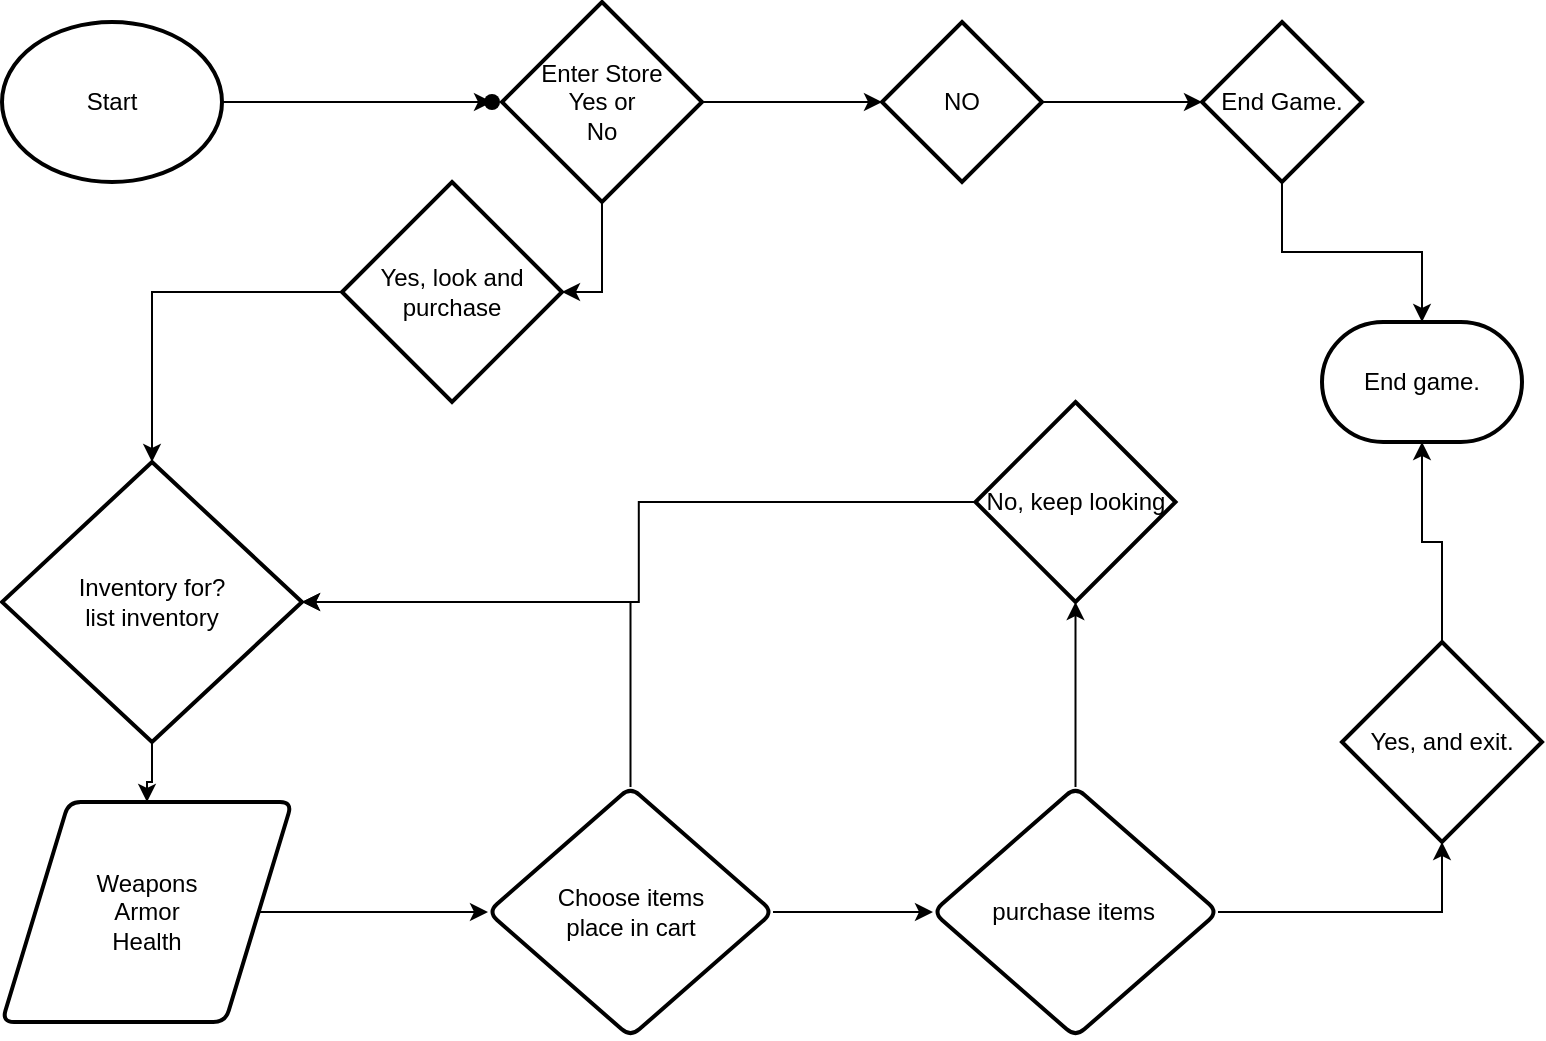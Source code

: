<mxfile version="20.3.0" type="device"><diagram id="2ltMT31cPiTfz06wl5LO" name="Page-1"><mxGraphModel dx="1221" dy="634" grid="0" gridSize="10" guides="1" tooltips="1" connect="1" arrows="1" fold="1" page="1" pageScale="1" pageWidth="850" pageHeight="1100" math="0" shadow="0"><root><mxCell id="0"/><mxCell id="1" parent="0"/><mxCell id="yVhV6YegRgQrJA9mdzdI-3" value="" style="edgeStyle=orthogonalEdgeStyle;rounded=0;orthogonalLoop=1;jettySize=auto;html=1;" edge="1" parent="1" source="yVhV6YegRgQrJA9mdzdI-1" target="yVhV6YegRgQrJA9mdzdI-2"><mxGeometry relative="1" as="geometry"/></mxCell><mxCell id="yVhV6YegRgQrJA9mdzdI-1" value="Start" style="strokeWidth=2;html=1;shape=mxgraph.flowchart.start_1;whiteSpace=wrap;" vertex="1" parent="1"><mxGeometry x="40" y="30" width="110" height="80" as="geometry"/></mxCell><mxCell id="yVhV6YegRgQrJA9mdzdI-2" value="" style="shape=waypoint;sketch=0;size=6;pointerEvents=1;points=[];fillColor=default;resizable=0;rotatable=0;perimeter=centerPerimeter;snapToPoint=1;strokeWidth=2;" vertex="1" parent="1"><mxGeometry x="265" y="50" width="40" height="40" as="geometry"/></mxCell><mxCell id="yVhV6YegRgQrJA9mdzdI-6" value="" style="edgeStyle=orthogonalEdgeStyle;rounded=0;orthogonalLoop=1;jettySize=auto;html=1;" edge="1" parent="1" source="yVhV6YegRgQrJA9mdzdI-4" target="yVhV6YegRgQrJA9mdzdI-5"><mxGeometry relative="1" as="geometry"/></mxCell><mxCell id="yVhV6YegRgQrJA9mdzdI-8" value="" style="edgeStyle=orthogonalEdgeStyle;rounded=0;orthogonalLoop=1;jettySize=auto;html=1;entryX=1;entryY=0.5;entryDx=0;entryDy=0;" edge="1" parent="1" source="yVhV6YegRgQrJA9mdzdI-4" target="yVhV6YegRgQrJA9mdzdI-7"><mxGeometry relative="1" as="geometry"><mxPoint x="340" y="160" as="targetPoint"/></mxGeometry></mxCell><mxCell id="yVhV6YegRgQrJA9mdzdI-4" value="Enter Store&lt;br&gt;Yes or&lt;br&gt;No" style="strokeWidth=2;html=1;shape=mxgraph.flowchart.decision;whiteSpace=wrap;" vertex="1" parent="1"><mxGeometry x="290" y="20" width="100" height="100" as="geometry"/></mxCell><mxCell id="yVhV6YegRgQrJA9mdzdI-10" value="" style="edgeStyle=orthogonalEdgeStyle;rounded=0;orthogonalLoop=1;jettySize=auto;html=1;" edge="1" parent="1" source="yVhV6YegRgQrJA9mdzdI-5" target="yVhV6YegRgQrJA9mdzdI-9"><mxGeometry relative="1" as="geometry"/></mxCell><mxCell id="yVhV6YegRgQrJA9mdzdI-5" value="NO" style="rhombus;whiteSpace=wrap;html=1;strokeWidth=2;" vertex="1" parent="1"><mxGeometry x="480" y="30" width="80" height="80" as="geometry"/></mxCell><mxCell id="yVhV6YegRgQrJA9mdzdI-12" value="" style="edgeStyle=orthogonalEdgeStyle;rounded=0;orthogonalLoop=1;jettySize=auto;html=1;" edge="1" parent="1" source="yVhV6YegRgQrJA9mdzdI-7" target="yVhV6YegRgQrJA9mdzdI-11"><mxGeometry relative="1" as="geometry"/></mxCell><mxCell id="yVhV6YegRgQrJA9mdzdI-7" value="Yes, look and purchase" style="rhombus;whiteSpace=wrap;html=1;strokeWidth=2;" vertex="1" parent="1"><mxGeometry x="210" y="110" width="110" height="110" as="geometry"/></mxCell><mxCell id="yVhV6YegRgQrJA9mdzdI-34" style="edgeStyle=orthogonalEdgeStyle;rounded=0;orthogonalLoop=1;jettySize=auto;html=1;entryX=0.5;entryY=0;entryDx=0;entryDy=0;entryPerimeter=0;" edge="1" parent="1" source="yVhV6YegRgQrJA9mdzdI-9" target="yVhV6YegRgQrJA9mdzdI-32"><mxGeometry relative="1" as="geometry"/></mxCell><mxCell id="yVhV6YegRgQrJA9mdzdI-9" value="End Game." style="rhombus;whiteSpace=wrap;html=1;strokeWidth=2;" vertex="1" parent="1"><mxGeometry x="640" y="30" width="80" height="80" as="geometry"/></mxCell><mxCell id="yVhV6YegRgQrJA9mdzdI-15" value="" style="edgeStyle=orthogonalEdgeStyle;rounded=0;orthogonalLoop=1;jettySize=auto;html=1;" edge="1" parent="1" source="yVhV6YegRgQrJA9mdzdI-11" target="yVhV6YegRgQrJA9mdzdI-13"><mxGeometry relative="1" as="geometry"/></mxCell><mxCell id="yVhV6YegRgQrJA9mdzdI-11" value="Inventory for?&lt;br&gt;list inventory" style="rhombus;whiteSpace=wrap;html=1;strokeWidth=2;" vertex="1" parent="1"><mxGeometry x="40" y="250" width="150" height="140" as="geometry"/></mxCell><mxCell id="yVhV6YegRgQrJA9mdzdI-17" value="" style="edgeStyle=orthogonalEdgeStyle;rounded=0;orthogonalLoop=1;jettySize=auto;html=1;" edge="1" parent="1" source="yVhV6YegRgQrJA9mdzdI-13" target="yVhV6YegRgQrJA9mdzdI-16"><mxGeometry relative="1" as="geometry"/></mxCell><mxCell id="yVhV6YegRgQrJA9mdzdI-13" value="Weapons&lt;br&gt;Armor&lt;br&gt;Health" style="shape=parallelogram;html=1;strokeWidth=2;perimeter=parallelogramPerimeter;whiteSpace=wrap;rounded=1;arcSize=12;size=0.23;" vertex="1" parent="1"><mxGeometry x="40" y="420" width="145" height="110" as="geometry"/></mxCell><mxCell id="yVhV6YegRgQrJA9mdzdI-24" style="edgeStyle=orthogonalEdgeStyle;rounded=0;orthogonalLoop=1;jettySize=auto;html=1;" edge="1" parent="1" source="yVhV6YegRgQrJA9mdzdI-16" target="yVhV6YegRgQrJA9mdzdI-11"><mxGeometry relative="1" as="geometry"><mxPoint x="220" y="320" as="targetPoint"/><Array as="points"><mxPoint x="354" y="320"/></Array></mxGeometry></mxCell><mxCell id="yVhV6YegRgQrJA9mdzdI-26" value="" style="edgeStyle=orthogonalEdgeStyle;rounded=0;orthogonalLoop=1;jettySize=auto;html=1;" edge="1" parent="1" source="yVhV6YegRgQrJA9mdzdI-16" target="yVhV6YegRgQrJA9mdzdI-25"><mxGeometry relative="1" as="geometry"/></mxCell><mxCell id="yVhV6YegRgQrJA9mdzdI-16" value="Choose items&lt;br&gt;place in cart" style="rhombus;whiteSpace=wrap;html=1;strokeWidth=2;rounded=1;arcSize=12;" vertex="1" parent="1"><mxGeometry x="283" y="412.5" width="142.5" height="125" as="geometry"/></mxCell><mxCell id="yVhV6YegRgQrJA9mdzdI-27" style="edgeStyle=orthogonalEdgeStyle;rounded=0;orthogonalLoop=1;jettySize=auto;html=1;" edge="1" parent="1" source="yVhV6YegRgQrJA9mdzdI-25"><mxGeometry relative="1" as="geometry"><mxPoint x="576.75" y="320" as="targetPoint"/></mxGeometry></mxCell><mxCell id="yVhV6YegRgQrJA9mdzdI-30" style="edgeStyle=orthogonalEdgeStyle;rounded=0;orthogonalLoop=1;jettySize=auto;html=1;entryX=0.5;entryY=1;entryDx=0;entryDy=0;entryPerimeter=0;" edge="1" parent="1" source="yVhV6YegRgQrJA9mdzdI-25" target="yVhV6YegRgQrJA9mdzdI-31"><mxGeometry relative="1" as="geometry"><mxPoint x="730" y="475" as="targetPoint"/></mxGeometry></mxCell><mxCell id="yVhV6YegRgQrJA9mdzdI-25" value="purchase items&amp;nbsp;" style="rhombus;whiteSpace=wrap;html=1;strokeWidth=2;rounded=1;arcSize=12;" vertex="1" parent="1"><mxGeometry x="505.5" y="412.5" width="142.5" height="125" as="geometry"/></mxCell><mxCell id="yVhV6YegRgQrJA9mdzdI-29" style="edgeStyle=orthogonalEdgeStyle;rounded=0;orthogonalLoop=1;jettySize=auto;html=1;" edge="1" parent="1" source="yVhV6YegRgQrJA9mdzdI-28" target="yVhV6YegRgQrJA9mdzdI-11"><mxGeometry relative="1" as="geometry"/></mxCell><mxCell id="yVhV6YegRgQrJA9mdzdI-28" value="No, keep looking" style="strokeWidth=2;html=1;shape=mxgraph.flowchart.decision;whiteSpace=wrap;" vertex="1" parent="1"><mxGeometry x="526.75" y="220" width="100" height="100" as="geometry"/></mxCell><mxCell id="yVhV6YegRgQrJA9mdzdI-33" style="edgeStyle=orthogonalEdgeStyle;rounded=0;orthogonalLoop=1;jettySize=auto;html=1;entryX=0.5;entryY=1;entryDx=0;entryDy=0;entryPerimeter=0;" edge="1" parent="1" source="yVhV6YegRgQrJA9mdzdI-31" target="yVhV6YegRgQrJA9mdzdI-32"><mxGeometry relative="1" as="geometry"/></mxCell><mxCell id="yVhV6YegRgQrJA9mdzdI-31" value="Yes, and exit." style="strokeWidth=2;html=1;shape=mxgraph.flowchart.decision;whiteSpace=wrap;" vertex="1" parent="1"><mxGeometry x="710" y="340" width="100" height="100" as="geometry"/></mxCell><mxCell id="yVhV6YegRgQrJA9mdzdI-32" value="End game." style="strokeWidth=2;html=1;shape=mxgraph.flowchart.terminator;whiteSpace=wrap;" vertex="1" parent="1"><mxGeometry x="700" y="180" width="100" height="60" as="geometry"/></mxCell></root></mxGraphModel></diagram></mxfile>